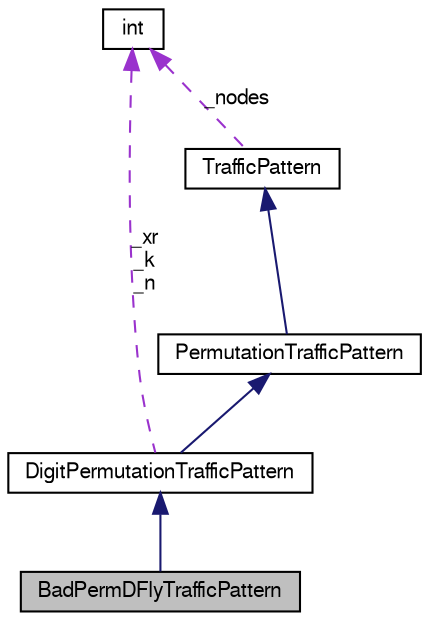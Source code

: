 digraph G
{
  bgcolor="transparent";
  edge [fontname="FreeSans",fontsize="10",labelfontname="FreeSans",labelfontsize="10"];
  node [fontname="FreeSans",fontsize="10",shape=record];
  Node1 [label="BadPermDFlyTrafficPattern",height=0.2,width=0.4,color="black", fillcolor="grey75", style="filled" fontcolor="black"];
  Node2 -> Node1 [dir=back,color="midnightblue",fontsize="10",style="solid",fontname="FreeSans"];
  Node2 [label="DigitPermutationTrafficPattern",height=0.2,width=0.4,color="black",URL="$classDigitPermutationTrafficPattern.html"];
  Node3 -> Node2 [dir=back,color="midnightblue",fontsize="10",style="solid",fontname="FreeSans"];
  Node3 [label="PermutationTrafficPattern",height=0.2,width=0.4,color="black",URL="$classPermutationTrafficPattern.html"];
  Node4 -> Node3 [dir=back,color="midnightblue",fontsize="10",style="solid",fontname="FreeSans"];
  Node4 [label="TrafficPattern",height=0.2,width=0.4,color="black",URL="$classTrafficPattern.html"];
  Node5 -> Node4 [dir=back,color="darkorchid3",fontsize="10",style="dashed",label="_nodes",fontname="FreeSans"];
  Node5 [label="int",height=0.2,width=0.4,color="black",URL="$classint.html"];
  Node5 -> Node2 [dir=back,color="darkorchid3",fontsize="10",style="dashed",label="_xr\n_k\n_n",fontname="FreeSans"];
}

